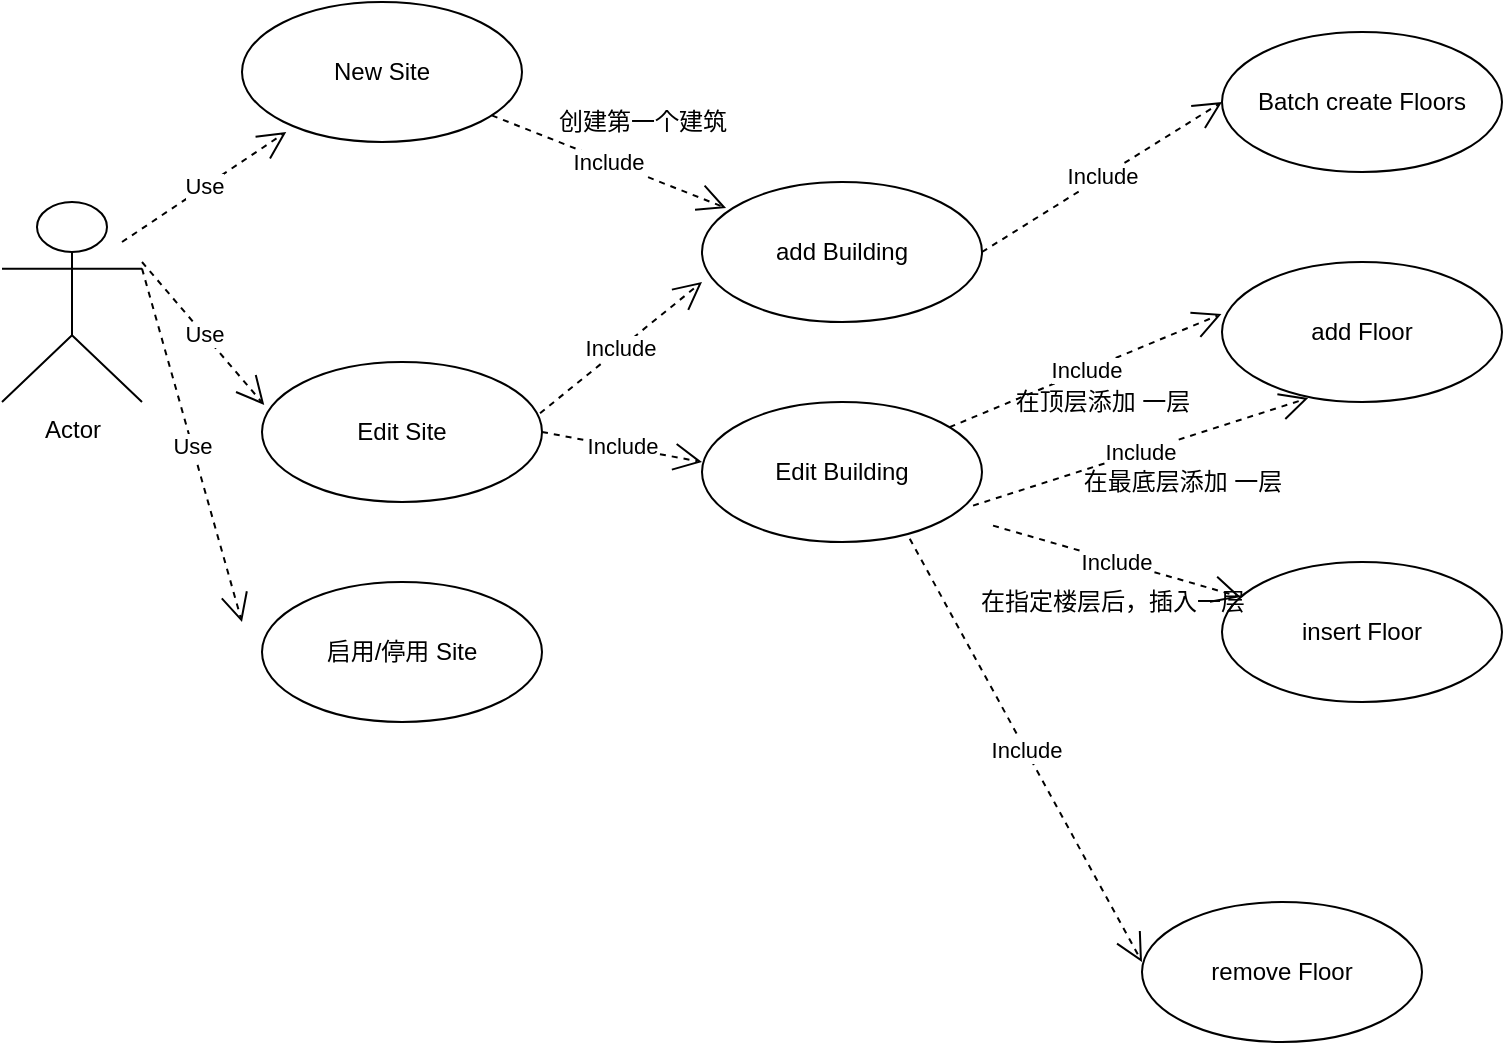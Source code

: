 <mxfile version="17.4.1" type="github">
  <diagram id="p5NBLqzSTFIIDADKYXvf" name="Page-1">
    <mxGraphModel dx="1298" dy="699" grid="1" gridSize="10" guides="1" tooltips="1" connect="1" arrows="1" fold="1" page="1" pageScale="1" pageWidth="827" pageHeight="1169" math="0" shadow="0">
      <root>
        <mxCell id="0" />
        <mxCell id="1" parent="0" />
        <mxCell id="-CZ4SJs_n75rVengpm8A-1" value="New Site" style="ellipse;whiteSpace=wrap;html=1;" parent="1" vertex="1">
          <mxGeometry x="150" y="350" width="140" height="70" as="geometry" />
        </mxCell>
        <mxCell id="-CZ4SJs_n75rVengpm8A-2" value="Actor" style="shape=umlActor;verticalLabelPosition=bottom;verticalAlign=top;html=1;" parent="1" vertex="1">
          <mxGeometry x="30" y="450" width="70" height="100" as="geometry" />
        </mxCell>
        <mxCell id="-CZ4SJs_n75rVengpm8A-3" value="add Building" style="ellipse;whiteSpace=wrap;html=1;" parent="1" vertex="1">
          <mxGeometry x="380" y="440" width="140" height="70" as="geometry" />
        </mxCell>
        <mxCell id="-CZ4SJs_n75rVengpm8A-4" value="Edit Site" style="ellipse;whiteSpace=wrap;html=1;" parent="1" vertex="1">
          <mxGeometry x="160" y="530" width="140" height="70" as="geometry" />
        </mxCell>
        <mxCell id="-CZ4SJs_n75rVengpm8A-6" value="Batch create Floors" style="ellipse;whiteSpace=wrap;html=1;" parent="1" vertex="1">
          <mxGeometry x="640" y="365" width="140" height="70" as="geometry" />
        </mxCell>
        <mxCell id="-CZ4SJs_n75rVengpm8A-8" value="Include" style="endArrow=open;endSize=12;dashed=1;html=1;rounded=0;entryX=0.086;entryY=0.186;entryDx=0;entryDy=0;entryPerimeter=0;" parent="1" source="-CZ4SJs_n75rVengpm8A-1" target="-CZ4SJs_n75rVengpm8A-3" edge="1">
          <mxGeometry width="160" relative="1" as="geometry">
            <mxPoint x="290" y="385" as="sourcePoint" />
            <mxPoint x="450" y="385" as="targetPoint" />
          </mxGeometry>
        </mxCell>
        <mxCell id="-CZ4SJs_n75rVengpm8A-9" value="创建第一个建筑" style="text;html=1;resizable=0;autosize=1;align=center;verticalAlign=middle;points=[];fillColor=none;strokeColor=none;rounded=0;" parent="1" vertex="1">
          <mxGeometry x="300" y="400" width="100" height="20" as="geometry" />
        </mxCell>
        <mxCell id="-CZ4SJs_n75rVengpm8A-10" value="Include" style="endArrow=open;endSize=12;dashed=1;html=1;rounded=0;entryX=0;entryY=0.5;entryDx=0;entryDy=0;exitX=1;exitY=0.5;exitDx=0;exitDy=0;" parent="1" source="-CZ4SJs_n75rVengpm8A-3" target="-CZ4SJs_n75rVengpm8A-6" edge="1">
          <mxGeometry width="160" relative="1" as="geometry">
            <mxPoint x="285.004" y="416.648" as="sourcePoint" />
            <mxPoint x="402.04" y="463.02" as="targetPoint" />
          </mxGeometry>
        </mxCell>
        <mxCell id="-CZ4SJs_n75rVengpm8A-11" value="Edit Building" style="ellipse;whiteSpace=wrap;html=1;" parent="1" vertex="1">
          <mxGeometry x="380" y="550" width="140" height="70" as="geometry" />
        </mxCell>
        <mxCell id="-CZ4SJs_n75rVengpm8A-12" value="Include" style="endArrow=open;endSize=12;dashed=1;html=1;rounded=0;entryX=0;entryY=0.714;entryDx=0;entryDy=0;entryPerimeter=0;exitX=0.993;exitY=0.366;exitDx=0;exitDy=0;exitPerimeter=0;" parent="1" source="-CZ4SJs_n75rVengpm8A-4" target="-CZ4SJs_n75rVengpm8A-3" edge="1">
          <mxGeometry width="160" relative="1" as="geometry">
            <mxPoint x="285.004" y="416.648" as="sourcePoint" />
            <mxPoint x="402.04" y="463.02" as="targetPoint" />
          </mxGeometry>
        </mxCell>
        <mxCell id="-CZ4SJs_n75rVengpm8A-13" value="Include" style="endArrow=open;endSize=12;dashed=1;html=1;rounded=0;entryX=0;entryY=0.429;entryDx=0;entryDy=0;entryPerimeter=0;exitX=1;exitY=0.5;exitDx=0;exitDy=0;" parent="1" source="-CZ4SJs_n75rVengpm8A-4" target="-CZ4SJs_n75rVengpm8A-11" edge="1">
          <mxGeometry width="160" relative="1" as="geometry">
            <mxPoint x="309.02" y="565.62" as="sourcePoint" />
            <mxPoint x="390" y="499.98" as="targetPoint" />
          </mxGeometry>
        </mxCell>
        <mxCell id="-CZ4SJs_n75rVengpm8A-14" value="add Floor" style="ellipse;whiteSpace=wrap;html=1;" parent="1" vertex="1">
          <mxGeometry x="640" y="480" width="140" height="70" as="geometry" />
        </mxCell>
        <mxCell id="-CZ4SJs_n75rVengpm8A-15" value="Include" style="endArrow=open;endSize=12;dashed=1;html=1;rounded=0;entryX=-0.002;entryY=0.371;entryDx=0;entryDy=0;entryPerimeter=0;" parent="1" source="-CZ4SJs_n75rVengpm8A-11" target="-CZ4SJs_n75rVengpm8A-14" edge="1">
          <mxGeometry width="160" relative="1" as="geometry">
            <mxPoint x="530.0" y="485" as="sourcePoint" />
            <mxPoint x="630" y="500" as="targetPoint" />
          </mxGeometry>
        </mxCell>
        <mxCell id="-CZ4SJs_n75rVengpm8A-17" value="在顶层添加 一层" style="text;html=1;resizable=0;autosize=1;align=center;verticalAlign=middle;points=[];fillColor=none;strokeColor=none;rounded=0;" parent="1" vertex="1">
          <mxGeometry x="530" y="540" width="100" height="20" as="geometry" />
        </mxCell>
        <mxCell id="-CZ4SJs_n75rVengpm8A-18" value="Include" style="endArrow=open;endSize=12;dashed=1;html=1;rounded=0;exitX=0.968;exitY=0.74;exitDx=0;exitDy=0;exitPerimeter=0;entryX=0.308;entryY=0.972;entryDx=0;entryDy=0;entryPerimeter=0;" parent="1" source="-CZ4SJs_n75rVengpm8A-11" target="-CZ4SJs_n75rVengpm8A-14" edge="1">
          <mxGeometry width="160" relative="1" as="geometry">
            <mxPoint x="510.94" y="570.994" as="sourcePoint" />
            <mxPoint x="640" y="510" as="targetPoint" />
          </mxGeometry>
        </mxCell>
        <mxCell id="-CZ4SJs_n75rVengpm8A-19" value="在最底层添加 一层" style="text;html=1;resizable=0;autosize=1;align=center;verticalAlign=middle;points=[];fillColor=none;strokeColor=none;rounded=0;" parent="1" vertex="1">
          <mxGeometry x="565" y="580" width="110" height="20" as="geometry" />
        </mxCell>
        <mxCell id="-CZ4SJs_n75rVengpm8A-20" value="remove Floor" style="ellipse;whiteSpace=wrap;html=1;" parent="1" vertex="1">
          <mxGeometry x="600" y="800" width="140" height="70" as="geometry" />
        </mxCell>
        <mxCell id="-CZ4SJs_n75rVengpm8A-21" value="Include" style="endArrow=open;endSize=12;dashed=1;html=1;rounded=0;entryX=0;entryY=0.429;entryDx=0;entryDy=0;entryPerimeter=0;exitX=0.742;exitY=0.977;exitDx=0;exitDy=0;exitPerimeter=0;" parent="1" source="-CZ4SJs_n75rVengpm8A-11" target="-CZ4SJs_n75rVengpm8A-20" edge="1">
          <mxGeometry width="160" relative="1" as="geometry">
            <mxPoint x="513.888" y="572.661" as="sourcePoint" />
            <mxPoint x="649.72" y="515.97" as="targetPoint" />
          </mxGeometry>
        </mxCell>
        <mxCell id="-CZ4SJs_n75rVengpm8A-22" value="Use" style="endArrow=open;endSize=12;dashed=1;html=1;rounded=0;entryX=0.158;entryY=0.928;entryDx=0;entryDy=0;entryPerimeter=0;" parent="1" target="-CZ4SJs_n75rVengpm8A-1" edge="1">
          <mxGeometry width="160" relative="1" as="geometry">
            <mxPoint x="90" y="470" as="sourcePoint" />
            <mxPoint x="250" y="470" as="targetPoint" />
          </mxGeometry>
        </mxCell>
        <mxCell id="-CZ4SJs_n75rVengpm8A-23" value="Use" style="endArrow=open;endSize=12;dashed=1;html=1;rounded=0;entryX=0.008;entryY=0.307;entryDx=0;entryDy=0;entryPerimeter=0;" parent="1" target="-CZ4SJs_n75rVengpm8A-4" edge="1">
          <mxGeometry width="160" relative="1" as="geometry">
            <mxPoint x="100" y="480" as="sourcePoint" />
            <mxPoint x="182.12" y="424.96" as="targetPoint" />
          </mxGeometry>
        </mxCell>
        <mxCell id="-CZ4SJs_n75rVengpm8A-24" value="启用/停用 Site" style="ellipse;whiteSpace=wrap;html=1;" parent="1" vertex="1">
          <mxGeometry x="160" y="640" width="140" height="70" as="geometry" />
        </mxCell>
        <mxCell id="-CZ4SJs_n75rVengpm8A-25" value="Use" style="endArrow=open;endSize=12;dashed=1;html=1;rounded=0;exitX=1;exitY=0.333;exitDx=0;exitDy=0;exitPerimeter=0;" parent="1" source="-CZ4SJs_n75rVengpm8A-2" edge="1">
          <mxGeometry width="160" relative="1" as="geometry">
            <mxPoint x="110" y="490" as="sourcePoint" />
            <mxPoint x="150" y="660" as="targetPoint" />
          </mxGeometry>
        </mxCell>
        <mxCell id="dgQVvXCl_4tONRJr7dzt-1" value="insert Floor" style="ellipse;whiteSpace=wrap;html=1;" vertex="1" parent="1">
          <mxGeometry x="640" y="630" width="140" height="70" as="geometry" />
        </mxCell>
        <mxCell id="dgQVvXCl_4tONRJr7dzt-2" value="Include" style="endArrow=open;endSize=12;dashed=1;html=1;rounded=0;exitX=0.968;exitY=0.74;exitDx=0;exitDy=0;exitPerimeter=0;" edge="1" parent="1" target="dgQVvXCl_4tONRJr7dzt-1">
          <mxGeometry width="160" relative="1" as="geometry">
            <mxPoint x="525.52" y="611.8" as="sourcePoint" />
            <mxPoint x="693.12" y="558.04" as="targetPoint" />
          </mxGeometry>
        </mxCell>
        <mxCell id="dgQVvXCl_4tONRJr7dzt-3" value="在指定楼层后，插入一层" style="text;html=1;resizable=0;autosize=1;align=center;verticalAlign=middle;points=[];fillColor=none;strokeColor=none;rounded=0;" vertex="1" parent="1">
          <mxGeometry x="510" y="640" width="150" height="20" as="geometry" />
        </mxCell>
      </root>
    </mxGraphModel>
  </diagram>
</mxfile>

